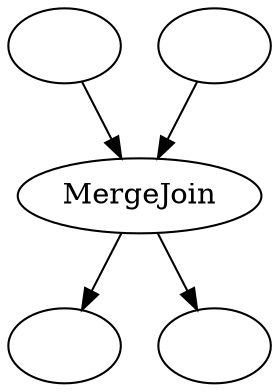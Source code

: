 digraph G {
  tRowGenerator_2 [ label="" ];
  tRowGenerator_1 [ label="" ];
  tJoin_1 [ label="MergeJoin" ];
  tLogRow_1 [ label="" ];
  tLogRow_2 [ label="" ];
  tRowGenerator_2 -> tJoin_1;
  tRowGenerator_1 -> tJoin_1;
  tJoin_1 -> tLogRow_1;
  tJoin_1 -> tLogRow_2;
}
